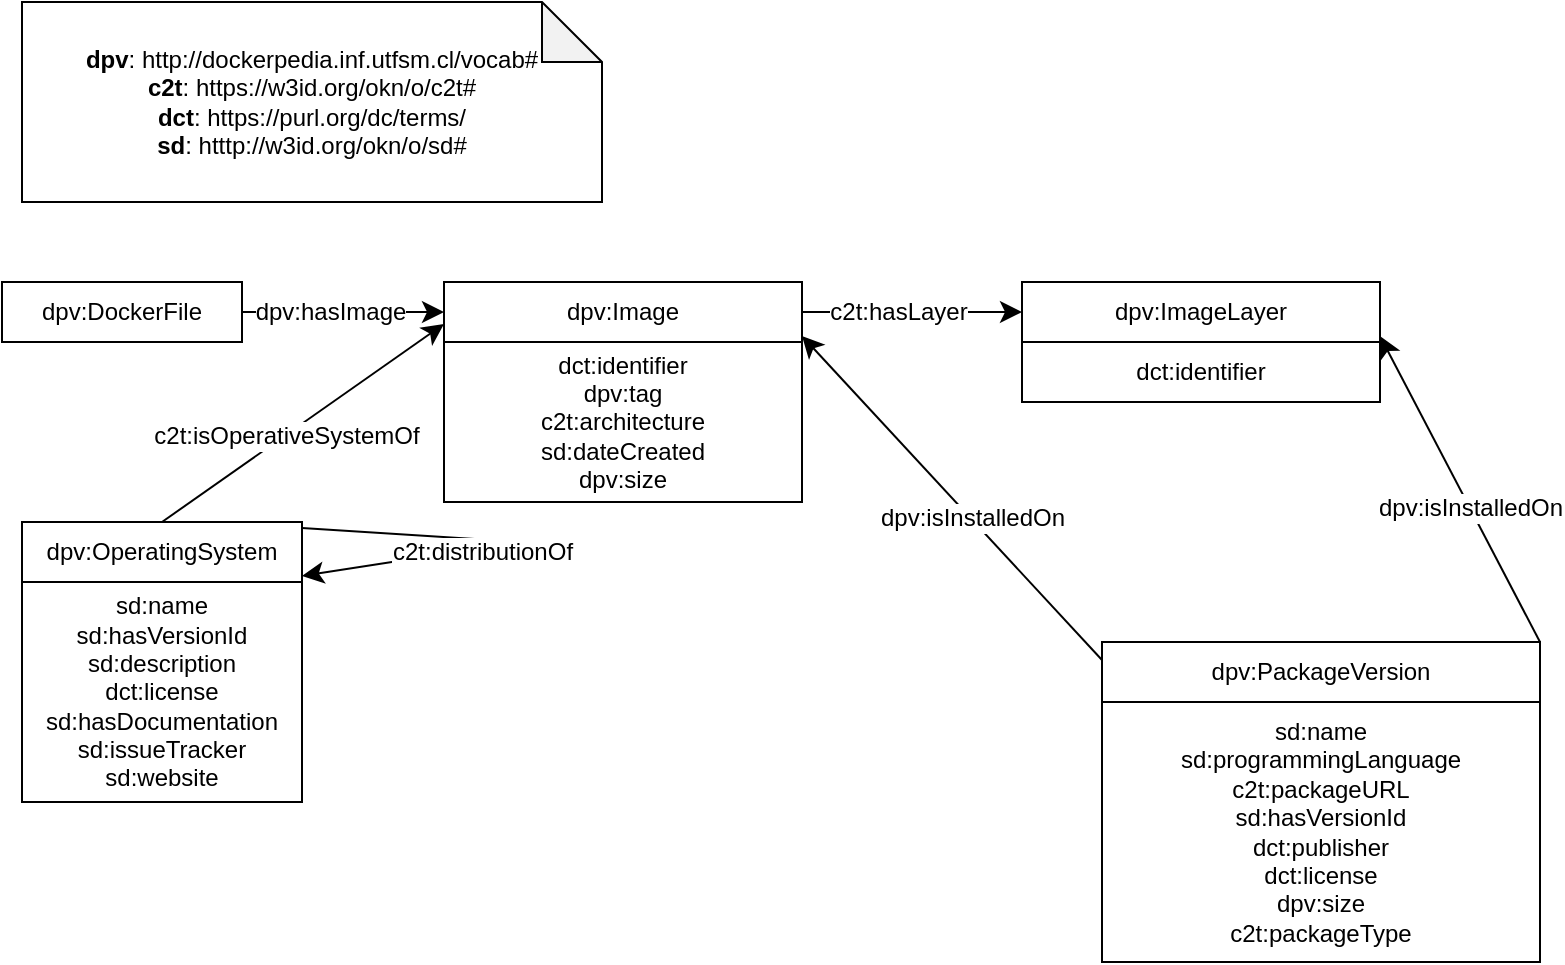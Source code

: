 <mxfile version="20.1.1" type="google"><diagram id="mflm_2lkKmyL6YEAWCGN" name="Page-1"><mxGraphModel dx="1186" dy="646" grid="1" gridSize="10" guides="1" tooltips="1" connect="1" arrows="1" fold="1" page="1" pageScale="1" pageWidth="827" pageHeight="1169" math="0" shadow="0"><root><mxCell id="0"/><mxCell id="1" parent="0"/><mxCell id="ynnAbfy0IaoED8WUiVwr-1" value="dpv:DockerFile" style="rounded=0;whiteSpace=wrap;html=1;snapToPoint=1;points=[[0.1,0],[0.2,0],[0.3,0],[0.4,0],[0.5,0],[0.6,0],[0.7,0],[0.8,0],[0.9,0],[0,0.1],[0,0.3],[0,0.5],[0,0.7],[0,0.9],[0.1,1],[0.2,1],[0.3,1],[0.4,1],[0.5,1],[0.6,1],[0.7,1],[0.8,1],[0.9,1],[1,0.1],[1,0.3],[1,0.5],[1,0.7],[1,0.9]];" parent="1" vertex="1"><mxGeometry x="30" y="180.0" width="120" height="30" as="geometry"/></mxCell><mxCell id="i-JLU4GLdLrdHiigFXeH-3" value="&lt;div&gt;&lt;b&gt;dpv&lt;/b&gt;: http://dockerpedia.inf.utfsm.cl/vocab#&lt;/div&gt;&lt;div&gt;&lt;div&gt;&lt;b&gt;c2t&lt;/b&gt;: https://w3id.org/okn/o/c2t#&lt;/div&gt;&lt;/div&gt;&lt;div&gt;&lt;div&gt;&lt;b&gt;dct&lt;/b&gt;: https://purl.org/dc/terms/&lt;/div&gt;&lt;/div&gt;&lt;div&gt;&lt;b&gt;sd&lt;/b&gt;: htttp://w3id.org/okn/o/sd#&lt;/div&gt;" style="shape=note;whiteSpace=wrap;html=1;backgroundOutline=1;darkOpacity=0.05;" parent="1" vertex="1"><mxGeometry x="40" y="40" width="290" height="100" as="geometry"/></mxCell><mxCell id="otelCPc3OrIaJbJQ1xuU-1" value="dct:identifier&lt;br&gt;dpv:tag&lt;br&gt;c2t:architecture&lt;br&gt;sd:dateCreated&lt;br&gt;dpv:size" style="rounded=0;whiteSpace=wrap;html=1;snapToPoint=1;points=[[0.1,0],[0.2,0],[0.3,0],[0.4,0],[0.5,0],[0.6,0],[0.7,0],[0.8,0],[0.9,0],[0,0.1],[0,0.3],[0,0.5],[0,0.7],[0,0.9],[0.1,1],[0.2,1],[0.3,1],[0.4,1],[0.5,1],[0.6,1],[0.7,1],[0.8,1],[0.9,1],[1,0.1],[1,0.3],[1,0.5],[1,0.7],[1,0.9]];" parent="1" vertex="1"><mxGeometry x="251" y="210" width="179" height="80" as="geometry"/></mxCell><mxCell id="otelCPc3OrIaJbJQ1xuU-2" value="dpv:Image" style="rounded=0;whiteSpace=wrap;html=1;snapToPoint=1;points=[[0.1,0],[0.2,0],[0.3,0],[0.4,0],[0.5,0],[0.6,0],[0.7,0],[0.8,0],[0.9,0],[0,0.1],[0,0.3],[0,0.5],[0,0.7],[0,0.9],[0.1,1],[0.2,1],[0.3,1],[0.4,1],[0.5,1],[0.6,1],[0.7,1],[0.8,1],[0.9,1],[1,0.1],[1,0.3],[1,0.5],[1,0.7],[1,0.9]];" parent="1" vertex="1"><mxGeometry x="251" y="180.0" width="179" height="30" as="geometry"/></mxCell><mxCell id="otelCPc3OrIaJbJQ1xuU-3" value="dct:identifier&lt;br&gt;" style="rounded=0;whiteSpace=wrap;html=1;snapToPoint=1;points=[[0.1,0],[0.2,0],[0.3,0],[0.4,0],[0.5,0],[0.6,0],[0.7,0],[0.8,0],[0.9,0],[0,0.1],[0,0.3],[0,0.5],[0,0.7],[0,0.9],[0.1,1],[0.2,1],[0.3,1],[0.4,1],[0.5,1],[0.6,1],[0.7,1],[0.8,1],[0.9,1],[1,0.1],[1,0.3],[1,0.5],[1,0.7],[1,0.9]];" parent="1" vertex="1"><mxGeometry x="540" y="210" width="179" height="30" as="geometry"/></mxCell><mxCell id="otelCPc3OrIaJbJQ1xuU-4" value="dpv:ImageLayer" style="rounded=0;whiteSpace=wrap;html=1;snapToPoint=1;points=[[0.1,0],[0.2,0],[0.3,0],[0.4,0],[0.5,0],[0.6,0],[0.7,0],[0.8,0],[0.9,0],[0,0.1],[0,0.3],[0,0.5],[0,0.7],[0,0.9],[0.1,1],[0.2,1],[0.3,1],[0.4,1],[0.5,1],[0.6,1],[0.7,1],[0.8,1],[0.9,1],[1,0.1],[1,0.3],[1,0.5],[1,0.7],[1,0.9]];" parent="1" vertex="1"><mxGeometry x="540" y="180.0" width="179" height="30" as="geometry"/></mxCell><mxCell id="otelCPc3OrIaJbJQ1xuU-6" value="sd:name&lt;br&gt;sd:programmingLanguage&lt;br&gt;c2t:packageURL&lt;br&gt;sd:hasVersionId&lt;br&gt;dct:publisher&lt;br&gt;dct:license&lt;br&gt;dpv:size&lt;br&gt;c2t:packageType" style="rounded=0;whiteSpace=wrap;html=1;snapToPoint=1;points=[[0.1,0],[0.2,0],[0.3,0],[0.4,0],[0.5,0],[0.6,0],[0.7,0],[0.8,0],[0.9,0],[0,0.1],[0,0.3],[0,0.5],[0,0.7],[0,0.9],[0.1,1],[0.2,1],[0.3,1],[0.4,1],[0.5,1],[0.6,1],[0.7,1],[0.8,1],[0.9,1],[1,0.1],[1,0.3],[1,0.5],[1,0.7],[1,0.9]];" parent="1" vertex="1"><mxGeometry x="580" y="390" width="219" height="130" as="geometry"/></mxCell><mxCell id="otelCPc3OrIaJbJQ1xuU-7" value="dpv:PackageVersion" style="rounded=0;whiteSpace=wrap;html=1;snapToPoint=1;points=[[0.1,0],[0.2,0],[0.3,0],[0.4,0],[0.5,0],[0.6,0],[0.7,0],[0.8,0],[0.9,0],[0,0.1],[0,0.3],[0,0.5],[0,0.7],[0,0.9],[0.1,1],[0.2,1],[0.3,1],[0.4,1],[0.5,1],[0.6,1],[0.7,1],[0.8,1],[0.9,1],[1,0.1],[1,0.3],[1,0.5],[1,0.7],[1,0.9]];" parent="1" vertex="1"><mxGeometry x="580" y="360" width="219" height="30" as="geometry"/></mxCell><mxCell id="KQOHaqvcbEtSeWsuIo5N-1" value="" style="endArrow=classic;html=1;exitX=1;exitY=0.5;exitDx=0;exitDy=0;endSize=8;arcSize=0;rounded=0;entryX=0;entryY=0.5;entryDx=0;entryDy=0;" parent="1" source="ynnAbfy0IaoED8WUiVwr-1" target="otelCPc3OrIaJbJQ1xuU-2" edge="1"><mxGeometry width="50" height="50" relative="1" as="geometry"><mxPoint x="340" y="320" as="sourcePoint"/><mxPoint x="537" y="320" as="targetPoint"/></mxGeometry></mxCell><mxCell id="KQOHaqvcbEtSeWsuIo5N-2" value="dpv:hasImage" style="text;html=1;align=center;verticalAlign=middle;resizable=0;points=[];labelBackgroundColor=#ffffff;" parent="KQOHaqvcbEtSeWsuIo5N-1" connectable="0" vertex="1"><mxGeometry x="-0.127" relative="1" as="geometry"><mxPoint as="offset"/></mxGeometry></mxCell><mxCell id="KQOHaqvcbEtSeWsuIo5N-4" value="" style="endArrow=classic;html=1;endSize=8;arcSize=0;rounded=0;exitX=1;exitY=0.5;exitDx=0;exitDy=0;entryX=0;entryY=0.5;entryDx=0;entryDy=0;" parent="1" source="otelCPc3OrIaJbJQ1xuU-2" target="otelCPc3OrIaJbJQ1xuU-4" edge="1"><mxGeometry width="50" height="50" relative="1" as="geometry"><mxPoint x="470" y="140" as="sourcePoint"/><mxPoint x="480" y="140" as="targetPoint"/></mxGeometry></mxCell><mxCell id="KQOHaqvcbEtSeWsuIo5N-5" value="c2t:hasLayer" style="text;html=1;align=center;verticalAlign=middle;resizable=0;points=[];labelBackgroundColor=#ffffff;" parent="KQOHaqvcbEtSeWsuIo5N-4" connectable="0" vertex="1"><mxGeometry x="-0.127" relative="1" as="geometry"><mxPoint as="offset"/></mxGeometry></mxCell><mxCell id="KQOHaqvcbEtSeWsuIo5N-10" value="" style="endArrow=classic;html=1;exitX=0;exitY=0.3;exitDx=0;exitDy=0;entryX=1;entryY=0.9;entryDx=0;entryDy=0;endSize=8;arcSize=0;rounded=0;" parent="1" source="otelCPc3OrIaJbJQ1xuU-7" target="otelCPc3OrIaJbJQ1xuU-2" edge="1"><mxGeometry width="50" height="50" relative="1" as="geometry"><mxPoint x="190" y="265.0" as="sourcePoint"/><mxPoint x="330" y="265" as="targetPoint"/></mxGeometry></mxCell><mxCell id="KQOHaqvcbEtSeWsuIo5N-11" value="dpv:isInstalledOn" style="text;html=1;align=center;verticalAlign=middle;resizable=0;points=[];labelBackgroundColor=#ffffff;" parent="KQOHaqvcbEtSeWsuIo5N-10" connectable="0" vertex="1"><mxGeometry x="-0.127" relative="1" as="geometry"><mxPoint as="offset"/></mxGeometry></mxCell><mxCell id="q0lWVw4s9Eme_InMNMiY-1" value="dpv:OperatingSystem" style="rounded=0;whiteSpace=wrap;html=1;snapToPoint=1;points=[[0.1,0],[0.2,0],[0.3,0],[0.4,0],[0.5,0],[0.6,0],[0.7,0],[0.8,0],[0.9,0],[0,0.1],[0,0.3],[0,0.5],[0,0.7],[0,0.9],[0.1,1],[0.2,1],[0.3,1],[0.4,1],[0.5,1],[0.6,1],[0.7,1],[0.8,1],[0.9,1],[1,0.1],[1,0.3],[1,0.5],[1,0.7],[1,0.9]];" parent="1" vertex="1"><mxGeometry x="40" y="300" width="140" height="30" as="geometry"/></mxCell><mxCell id="q0lWVw4s9Eme_InMNMiY-8" value="" style="endArrow=classic;html=1;endSize=8;arcSize=0;rounded=0;exitX=1;exitY=0.1;exitDx=0;exitDy=0;entryX=1;entryY=0.9;entryDx=0;entryDy=0;" parent="1" source="q0lWVw4s9Eme_InMNMiY-1" target="q0lWVw4s9Eme_InMNMiY-1" edge="1"><mxGeometry width="50" height="50" relative="1" as="geometry"><mxPoint x="63" y="450" as="sourcePoint"/><mxPoint x="200" y="330" as="targetPoint"/><Array as="points"><mxPoint x="290" y="310"/></Array></mxGeometry></mxCell><mxCell id="q0lWVw4s9Eme_InMNMiY-9" value="c2t:distributionOf" style="text;html=1;align=center;verticalAlign=middle;resizable=0;points=[];labelBackgroundColor=#ffffff;" parent="q0lWVw4s9Eme_InMNMiY-8" connectable="0" vertex="1"><mxGeometry x="-0.127" relative="1" as="geometry"><mxPoint x="-7" y="6" as="offset"/></mxGeometry></mxCell><mxCell id="q0lWVw4s9Eme_InMNMiY-10" value="" style="endArrow=classic;html=1;endSize=8;arcSize=0;rounded=0;entryX=0;entryY=0.7;entryDx=0;entryDy=0;exitX=0.5;exitY=0;exitDx=0;exitDy=0;" parent="1" source="q0lWVw4s9Eme_InMNMiY-1" target="otelCPc3OrIaJbJQ1xuU-2" edge="1"><mxGeometry width="50" height="50" relative="1" as="geometry"><mxPoint x="100" y="240" as="sourcePoint"/><mxPoint x="271" y="215.0" as="targetPoint"/></mxGeometry></mxCell><mxCell id="q0lWVw4s9Eme_InMNMiY-11" value="c2t:isOperativeSystemOf" style="text;html=1;align=center;verticalAlign=middle;resizable=0;points=[];labelBackgroundColor=#ffffff;" parent="q0lWVw4s9Eme_InMNMiY-10" connectable="0" vertex="1"><mxGeometry x="-0.127" relative="1" as="geometry"><mxPoint as="offset"/></mxGeometry></mxCell><mxCell id="q0lWVw4s9Eme_InMNMiY-12" value="sd:name&lt;br&gt;sd:hasVersionId&lt;br&gt;sd:description&lt;br&gt;dct:license&lt;br&gt;sd:hasDocumentation&lt;br&gt;sd:issueTracker&lt;br&gt;sd:website" style="rounded=0;whiteSpace=wrap;html=1;snapToPoint=1;points=[[0.1,0],[0.2,0],[0.3,0],[0.4,0],[0.5,0],[0.6,0],[0.7,0],[0.8,0],[0.9,0],[0,0.1],[0,0.3],[0,0.5],[0,0.7],[0,0.9],[0.1,1],[0.2,1],[0.3,1],[0.4,1],[0.5,1],[0.6,1],[0.7,1],[0.8,1],[0.9,1],[1,0.1],[1,0.3],[1,0.5],[1,0.7],[1,0.9]];" parent="1" vertex="1"><mxGeometry x="40" y="330" width="140" height="110" as="geometry"/></mxCell><mxCell id="N4DJ8Iyf5yIazlyMiYH5-1" value="" style="endArrow=classic;html=1;exitX=0;exitY=0.3;exitDx=0;exitDy=0;entryX=1;entryY=0.9;entryDx=0;entryDy=0;endSize=8;arcSize=0;rounded=0;" parent="1" target="otelCPc3OrIaJbJQ1xuU-4" edge="1"><mxGeometry width="50" height="50" relative="1" as="geometry"><mxPoint x="799" y="360" as="sourcePoint"/><mxPoint x="649" y="198.0" as="targetPoint"/></mxGeometry></mxCell><mxCell id="N4DJ8Iyf5yIazlyMiYH5-2" value="dpv:isInstalledOn" style="text;html=1;align=center;verticalAlign=middle;resizable=0;points=[];labelBackgroundColor=#ffffff;" parent="N4DJ8Iyf5yIazlyMiYH5-1" connectable="0" vertex="1"><mxGeometry x="-0.127" relative="1" as="geometry"><mxPoint as="offset"/></mxGeometry></mxCell></root></mxGraphModel></diagram></mxfile>